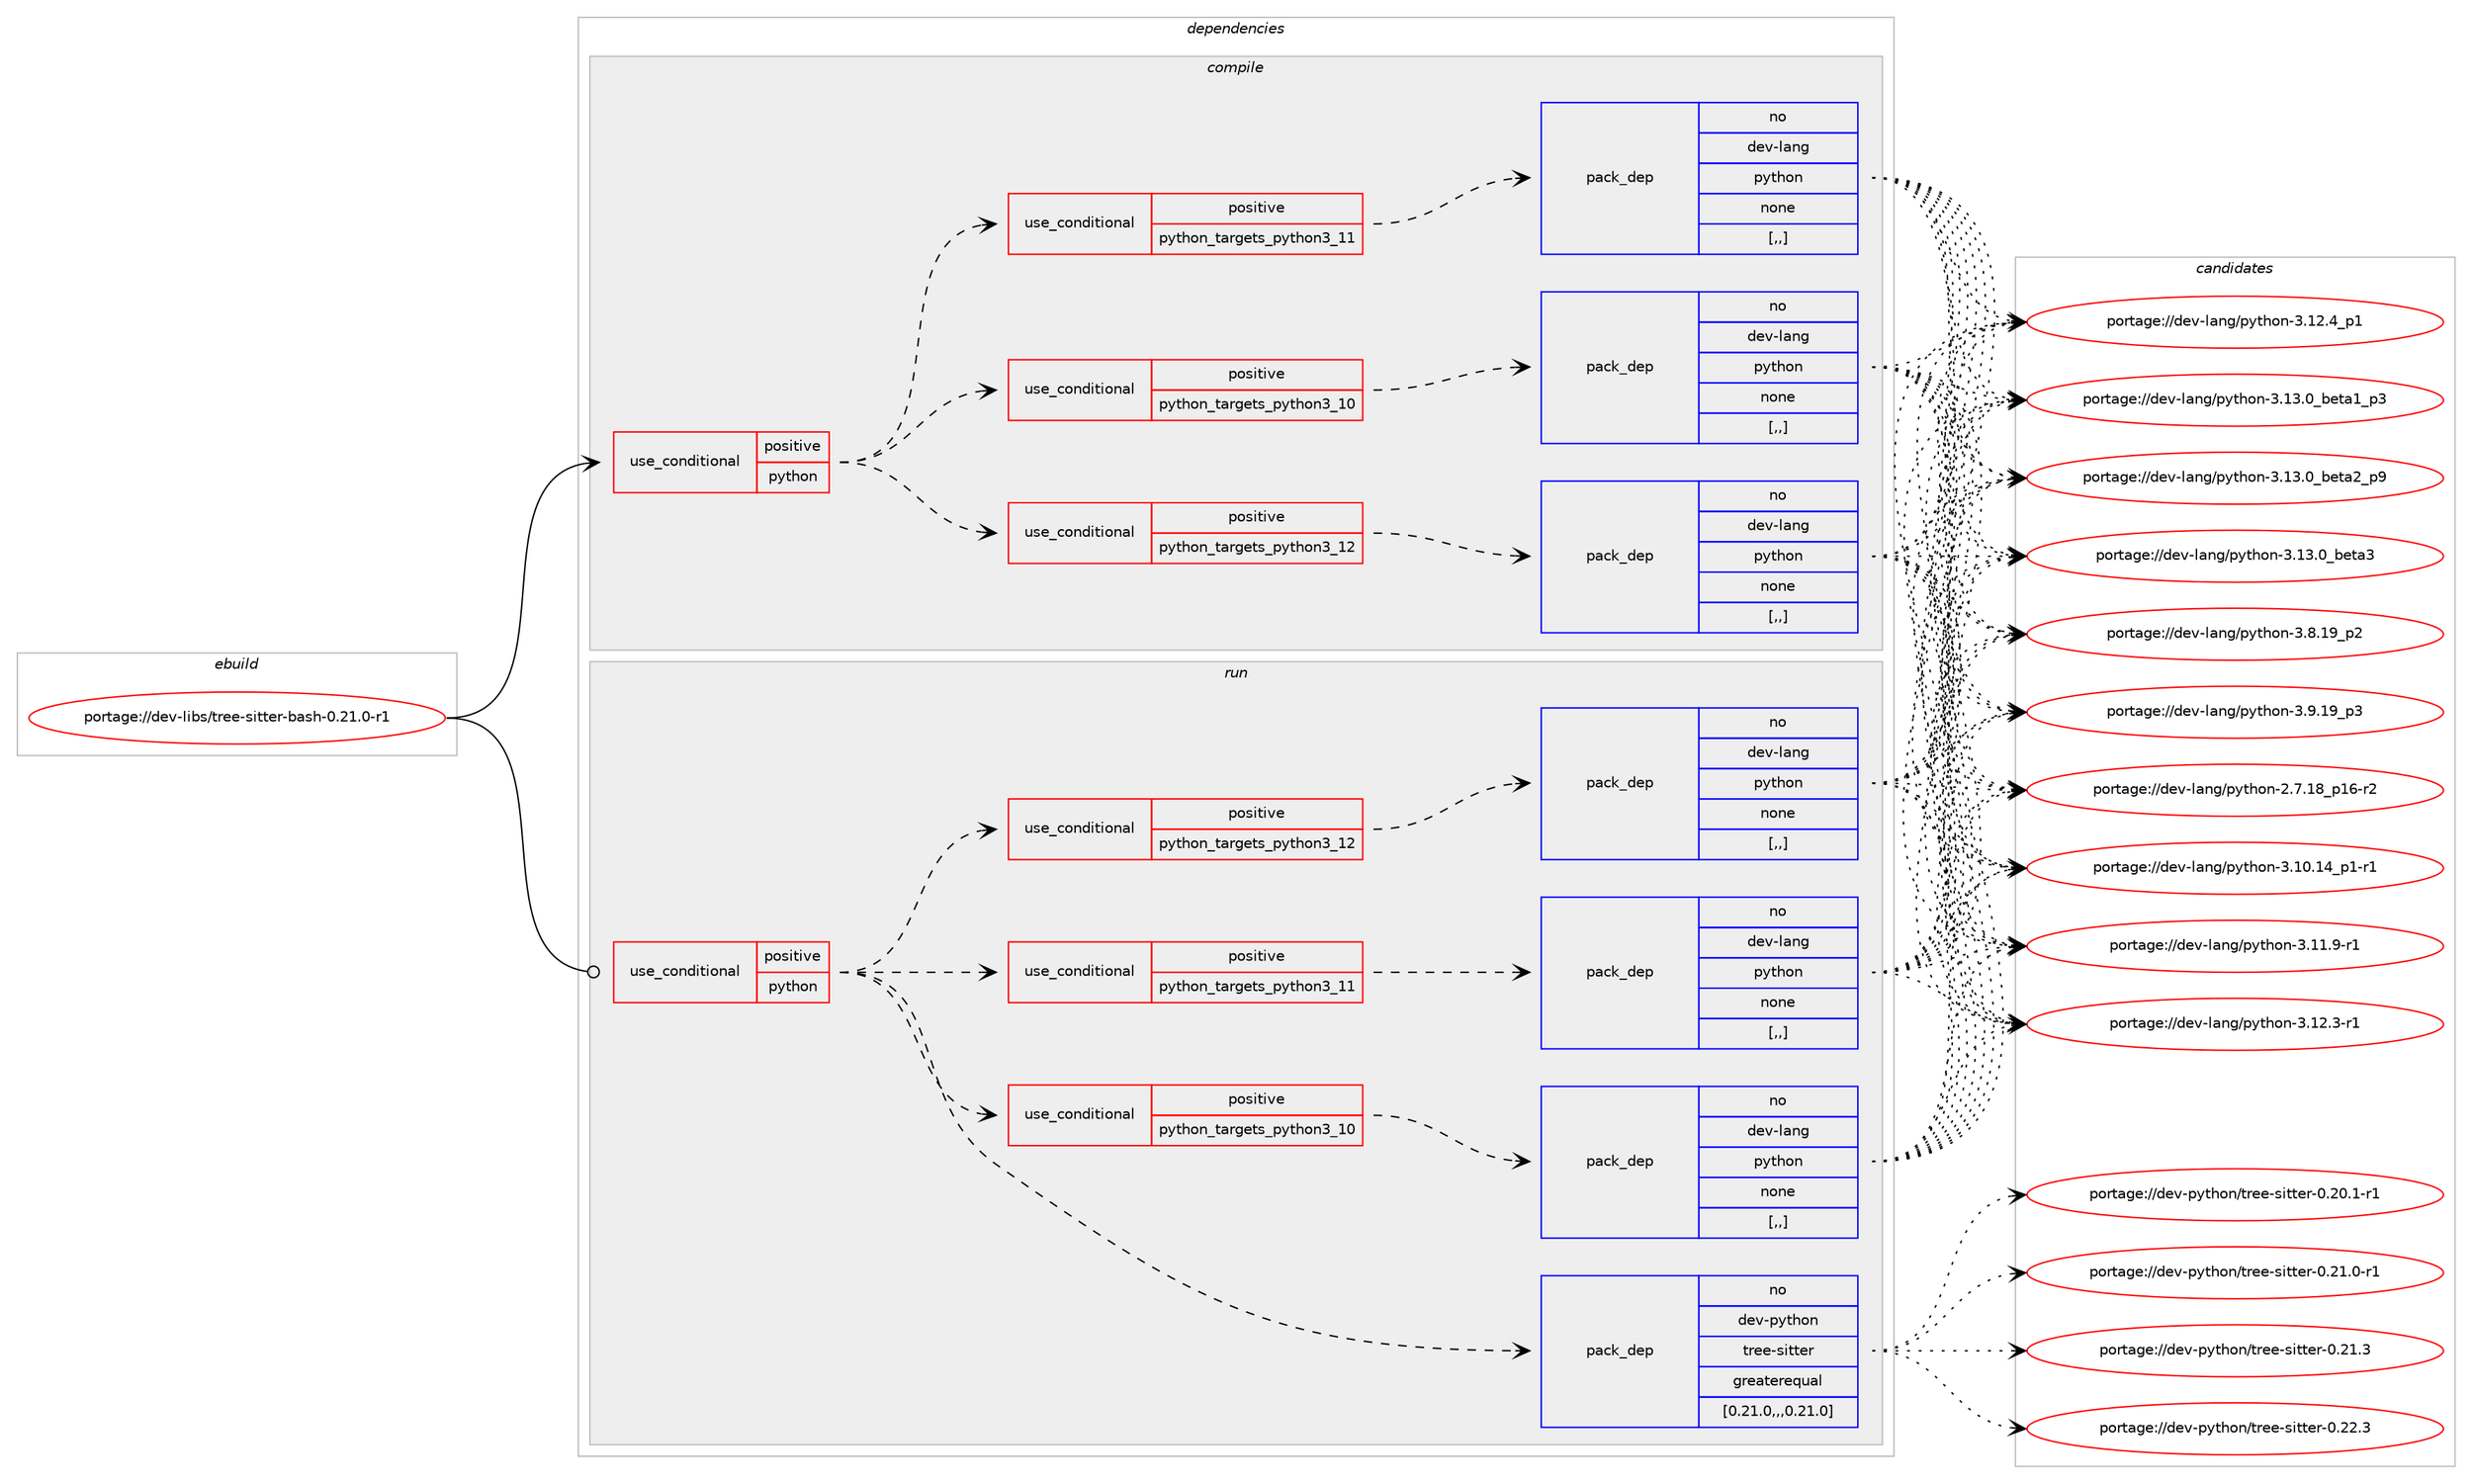 digraph prolog {

# *************
# Graph options
# *************

newrank=true;
concentrate=true;
compound=true;
graph [rankdir=LR,fontname=Helvetica,fontsize=10,ranksep=1.5];#, ranksep=2.5, nodesep=0.2];
edge  [arrowhead=vee];
node  [fontname=Helvetica,fontsize=10];

# **********
# The ebuild
# **********

subgraph cluster_leftcol {
color=gray;
rank=same;
label=<<i>ebuild</i>>;
id [label="portage://dev-libs/tree-sitter-bash-0.21.0-r1", color=red, width=4, href="../dev-libs/tree-sitter-bash-0.21.0-r1.svg"];
}

# ****************
# The dependencies
# ****************

subgraph cluster_midcol {
color=gray;
label=<<i>dependencies</i>>;
subgraph cluster_compile {
fillcolor="#eeeeee";
style=filled;
label=<<i>compile</i>>;
subgraph cond27491 {
dependency111448 [label=<<TABLE BORDER="0" CELLBORDER="1" CELLSPACING="0" CELLPADDING="4"><TR><TD ROWSPAN="3" CELLPADDING="10">use_conditional</TD></TR><TR><TD>positive</TD></TR><TR><TD>python</TD></TR></TABLE>>, shape=none, color=red];
subgraph cond27492 {
dependency111449 [label=<<TABLE BORDER="0" CELLBORDER="1" CELLSPACING="0" CELLPADDING="4"><TR><TD ROWSPAN="3" CELLPADDING="10">use_conditional</TD></TR><TR><TD>positive</TD></TR><TR><TD>python_targets_python3_10</TD></TR></TABLE>>, shape=none, color=red];
subgraph pack82793 {
dependency111450 [label=<<TABLE BORDER="0" CELLBORDER="1" CELLSPACING="0" CELLPADDING="4" WIDTH="220"><TR><TD ROWSPAN="6" CELLPADDING="30">pack_dep</TD></TR><TR><TD WIDTH="110">no</TD></TR><TR><TD>dev-lang</TD></TR><TR><TD>python</TD></TR><TR><TD>none</TD></TR><TR><TD>[,,]</TD></TR></TABLE>>, shape=none, color=blue];
}
dependency111449:e -> dependency111450:w [weight=20,style="dashed",arrowhead="vee"];
}
dependency111448:e -> dependency111449:w [weight=20,style="dashed",arrowhead="vee"];
subgraph cond27493 {
dependency111451 [label=<<TABLE BORDER="0" CELLBORDER="1" CELLSPACING="0" CELLPADDING="4"><TR><TD ROWSPAN="3" CELLPADDING="10">use_conditional</TD></TR><TR><TD>positive</TD></TR><TR><TD>python_targets_python3_11</TD></TR></TABLE>>, shape=none, color=red];
subgraph pack82794 {
dependency111452 [label=<<TABLE BORDER="0" CELLBORDER="1" CELLSPACING="0" CELLPADDING="4" WIDTH="220"><TR><TD ROWSPAN="6" CELLPADDING="30">pack_dep</TD></TR><TR><TD WIDTH="110">no</TD></TR><TR><TD>dev-lang</TD></TR><TR><TD>python</TD></TR><TR><TD>none</TD></TR><TR><TD>[,,]</TD></TR></TABLE>>, shape=none, color=blue];
}
dependency111451:e -> dependency111452:w [weight=20,style="dashed",arrowhead="vee"];
}
dependency111448:e -> dependency111451:w [weight=20,style="dashed",arrowhead="vee"];
subgraph cond27494 {
dependency111453 [label=<<TABLE BORDER="0" CELLBORDER="1" CELLSPACING="0" CELLPADDING="4"><TR><TD ROWSPAN="3" CELLPADDING="10">use_conditional</TD></TR><TR><TD>positive</TD></TR><TR><TD>python_targets_python3_12</TD></TR></TABLE>>, shape=none, color=red];
subgraph pack82795 {
dependency111454 [label=<<TABLE BORDER="0" CELLBORDER="1" CELLSPACING="0" CELLPADDING="4" WIDTH="220"><TR><TD ROWSPAN="6" CELLPADDING="30">pack_dep</TD></TR><TR><TD WIDTH="110">no</TD></TR><TR><TD>dev-lang</TD></TR><TR><TD>python</TD></TR><TR><TD>none</TD></TR><TR><TD>[,,]</TD></TR></TABLE>>, shape=none, color=blue];
}
dependency111453:e -> dependency111454:w [weight=20,style="dashed",arrowhead="vee"];
}
dependency111448:e -> dependency111453:w [weight=20,style="dashed",arrowhead="vee"];
}
id:e -> dependency111448:w [weight=20,style="solid",arrowhead="vee"];
}
subgraph cluster_compileandrun {
fillcolor="#eeeeee";
style=filled;
label=<<i>compile and run</i>>;
}
subgraph cluster_run {
fillcolor="#eeeeee";
style=filled;
label=<<i>run</i>>;
subgraph cond27495 {
dependency111455 [label=<<TABLE BORDER="0" CELLBORDER="1" CELLSPACING="0" CELLPADDING="4"><TR><TD ROWSPAN="3" CELLPADDING="10">use_conditional</TD></TR><TR><TD>positive</TD></TR><TR><TD>python</TD></TR></TABLE>>, shape=none, color=red];
subgraph cond27496 {
dependency111456 [label=<<TABLE BORDER="0" CELLBORDER="1" CELLSPACING="0" CELLPADDING="4"><TR><TD ROWSPAN="3" CELLPADDING="10">use_conditional</TD></TR><TR><TD>positive</TD></TR><TR><TD>python_targets_python3_10</TD></TR></TABLE>>, shape=none, color=red];
subgraph pack82796 {
dependency111457 [label=<<TABLE BORDER="0" CELLBORDER="1" CELLSPACING="0" CELLPADDING="4" WIDTH="220"><TR><TD ROWSPAN="6" CELLPADDING="30">pack_dep</TD></TR><TR><TD WIDTH="110">no</TD></TR><TR><TD>dev-lang</TD></TR><TR><TD>python</TD></TR><TR><TD>none</TD></TR><TR><TD>[,,]</TD></TR></TABLE>>, shape=none, color=blue];
}
dependency111456:e -> dependency111457:w [weight=20,style="dashed",arrowhead="vee"];
}
dependency111455:e -> dependency111456:w [weight=20,style="dashed",arrowhead="vee"];
subgraph cond27497 {
dependency111458 [label=<<TABLE BORDER="0" CELLBORDER="1" CELLSPACING="0" CELLPADDING="4"><TR><TD ROWSPAN="3" CELLPADDING="10">use_conditional</TD></TR><TR><TD>positive</TD></TR><TR><TD>python_targets_python3_11</TD></TR></TABLE>>, shape=none, color=red];
subgraph pack82797 {
dependency111459 [label=<<TABLE BORDER="0" CELLBORDER="1" CELLSPACING="0" CELLPADDING="4" WIDTH="220"><TR><TD ROWSPAN="6" CELLPADDING="30">pack_dep</TD></TR><TR><TD WIDTH="110">no</TD></TR><TR><TD>dev-lang</TD></TR><TR><TD>python</TD></TR><TR><TD>none</TD></TR><TR><TD>[,,]</TD></TR></TABLE>>, shape=none, color=blue];
}
dependency111458:e -> dependency111459:w [weight=20,style="dashed",arrowhead="vee"];
}
dependency111455:e -> dependency111458:w [weight=20,style="dashed",arrowhead="vee"];
subgraph cond27498 {
dependency111460 [label=<<TABLE BORDER="0" CELLBORDER="1" CELLSPACING="0" CELLPADDING="4"><TR><TD ROWSPAN="3" CELLPADDING="10">use_conditional</TD></TR><TR><TD>positive</TD></TR><TR><TD>python_targets_python3_12</TD></TR></TABLE>>, shape=none, color=red];
subgraph pack82798 {
dependency111461 [label=<<TABLE BORDER="0" CELLBORDER="1" CELLSPACING="0" CELLPADDING="4" WIDTH="220"><TR><TD ROWSPAN="6" CELLPADDING="30">pack_dep</TD></TR><TR><TD WIDTH="110">no</TD></TR><TR><TD>dev-lang</TD></TR><TR><TD>python</TD></TR><TR><TD>none</TD></TR><TR><TD>[,,]</TD></TR></TABLE>>, shape=none, color=blue];
}
dependency111460:e -> dependency111461:w [weight=20,style="dashed",arrowhead="vee"];
}
dependency111455:e -> dependency111460:w [weight=20,style="dashed",arrowhead="vee"];
subgraph pack82799 {
dependency111462 [label=<<TABLE BORDER="0" CELLBORDER="1" CELLSPACING="0" CELLPADDING="4" WIDTH="220"><TR><TD ROWSPAN="6" CELLPADDING="30">pack_dep</TD></TR><TR><TD WIDTH="110">no</TD></TR><TR><TD>dev-python</TD></TR><TR><TD>tree-sitter</TD></TR><TR><TD>greaterequal</TD></TR><TR><TD>[0.21.0,,,0.21.0]</TD></TR></TABLE>>, shape=none, color=blue];
}
dependency111455:e -> dependency111462:w [weight=20,style="dashed",arrowhead="vee"];
}
id:e -> dependency111455:w [weight=20,style="solid",arrowhead="odot"];
}
}

# **************
# The candidates
# **************

subgraph cluster_choices {
rank=same;
color=gray;
label=<<i>candidates</i>>;

subgraph choice82793 {
color=black;
nodesep=1;
choice100101118451089711010347112121116104111110455046554649569511249544511450 [label="portage://dev-lang/python-2.7.18_p16-r2", color=red, width=4,href="../dev-lang/python-2.7.18_p16-r2.svg"];
choice100101118451089711010347112121116104111110455146494846495295112494511449 [label="portage://dev-lang/python-3.10.14_p1-r1", color=red, width=4,href="../dev-lang/python-3.10.14_p1-r1.svg"];
choice100101118451089711010347112121116104111110455146494946574511449 [label="portage://dev-lang/python-3.11.9-r1", color=red, width=4,href="../dev-lang/python-3.11.9-r1.svg"];
choice100101118451089711010347112121116104111110455146495046514511449 [label="portage://dev-lang/python-3.12.3-r1", color=red, width=4,href="../dev-lang/python-3.12.3-r1.svg"];
choice100101118451089711010347112121116104111110455146495046529511249 [label="portage://dev-lang/python-3.12.4_p1", color=red, width=4,href="../dev-lang/python-3.12.4_p1.svg"];
choice10010111845108971101034711212111610411111045514649514648959810111697499511251 [label="portage://dev-lang/python-3.13.0_beta1_p3", color=red, width=4,href="../dev-lang/python-3.13.0_beta1_p3.svg"];
choice10010111845108971101034711212111610411111045514649514648959810111697509511257 [label="portage://dev-lang/python-3.13.0_beta2_p9", color=red, width=4,href="../dev-lang/python-3.13.0_beta2_p9.svg"];
choice1001011184510897110103471121211161041111104551464951464895981011169751 [label="portage://dev-lang/python-3.13.0_beta3", color=red, width=4,href="../dev-lang/python-3.13.0_beta3.svg"];
choice100101118451089711010347112121116104111110455146564649579511250 [label="portage://dev-lang/python-3.8.19_p2", color=red, width=4,href="../dev-lang/python-3.8.19_p2.svg"];
choice100101118451089711010347112121116104111110455146574649579511251 [label="portage://dev-lang/python-3.9.19_p3", color=red, width=4,href="../dev-lang/python-3.9.19_p3.svg"];
dependency111450:e -> choice100101118451089711010347112121116104111110455046554649569511249544511450:w [style=dotted,weight="100"];
dependency111450:e -> choice100101118451089711010347112121116104111110455146494846495295112494511449:w [style=dotted,weight="100"];
dependency111450:e -> choice100101118451089711010347112121116104111110455146494946574511449:w [style=dotted,weight="100"];
dependency111450:e -> choice100101118451089711010347112121116104111110455146495046514511449:w [style=dotted,weight="100"];
dependency111450:e -> choice100101118451089711010347112121116104111110455146495046529511249:w [style=dotted,weight="100"];
dependency111450:e -> choice10010111845108971101034711212111610411111045514649514648959810111697499511251:w [style=dotted,weight="100"];
dependency111450:e -> choice10010111845108971101034711212111610411111045514649514648959810111697509511257:w [style=dotted,weight="100"];
dependency111450:e -> choice1001011184510897110103471121211161041111104551464951464895981011169751:w [style=dotted,weight="100"];
dependency111450:e -> choice100101118451089711010347112121116104111110455146564649579511250:w [style=dotted,weight="100"];
dependency111450:e -> choice100101118451089711010347112121116104111110455146574649579511251:w [style=dotted,weight="100"];
}
subgraph choice82794 {
color=black;
nodesep=1;
choice100101118451089711010347112121116104111110455046554649569511249544511450 [label="portage://dev-lang/python-2.7.18_p16-r2", color=red, width=4,href="../dev-lang/python-2.7.18_p16-r2.svg"];
choice100101118451089711010347112121116104111110455146494846495295112494511449 [label="portage://dev-lang/python-3.10.14_p1-r1", color=red, width=4,href="../dev-lang/python-3.10.14_p1-r1.svg"];
choice100101118451089711010347112121116104111110455146494946574511449 [label="portage://dev-lang/python-3.11.9-r1", color=red, width=4,href="../dev-lang/python-3.11.9-r1.svg"];
choice100101118451089711010347112121116104111110455146495046514511449 [label="portage://dev-lang/python-3.12.3-r1", color=red, width=4,href="../dev-lang/python-3.12.3-r1.svg"];
choice100101118451089711010347112121116104111110455146495046529511249 [label="portage://dev-lang/python-3.12.4_p1", color=red, width=4,href="../dev-lang/python-3.12.4_p1.svg"];
choice10010111845108971101034711212111610411111045514649514648959810111697499511251 [label="portage://dev-lang/python-3.13.0_beta1_p3", color=red, width=4,href="../dev-lang/python-3.13.0_beta1_p3.svg"];
choice10010111845108971101034711212111610411111045514649514648959810111697509511257 [label="portage://dev-lang/python-3.13.0_beta2_p9", color=red, width=4,href="../dev-lang/python-3.13.0_beta2_p9.svg"];
choice1001011184510897110103471121211161041111104551464951464895981011169751 [label="portage://dev-lang/python-3.13.0_beta3", color=red, width=4,href="../dev-lang/python-3.13.0_beta3.svg"];
choice100101118451089711010347112121116104111110455146564649579511250 [label="portage://dev-lang/python-3.8.19_p2", color=red, width=4,href="../dev-lang/python-3.8.19_p2.svg"];
choice100101118451089711010347112121116104111110455146574649579511251 [label="portage://dev-lang/python-3.9.19_p3", color=red, width=4,href="../dev-lang/python-3.9.19_p3.svg"];
dependency111452:e -> choice100101118451089711010347112121116104111110455046554649569511249544511450:w [style=dotted,weight="100"];
dependency111452:e -> choice100101118451089711010347112121116104111110455146494846495295112494511449:w [style=dotted,weight="100"];
dependency111452:e -> choice100101118451089711010347112121116104111110455146494946574511449:w [style=dotted,weight="100"];
dependency111452:e -> choice100101118451089711010347112121116104111110455146495046514511449:w [style=dotted,weight="100"];
dependency111452:e -> choice100101118451089711010347112121116104111110455146495046529511249:w [style=dotted,weight="100"];
dependency111452:e -> choice10010111845108971101034711212111610411111045514649514648959810111697499511251:w [style=dotted,weight="100"];
dependency111452:e -> choice10010111845108971101034711212111610411111045514649514648959810111697509511257:w [style=dotted,weight="100"];
dependency111452:e -> choice1001011184510897110103471121211161041111104551464951464895981011169751:w [style=dotted,weight="100"];
dependency111452:e -> choice100101118451089711010347112121116104111110455146564649579511250:w [style=dotted,weight="100"];
dependency111452:e -> choice100101118451089711010347112121116104111110455146574649579511251:w [style=dotted,weight="100"];
}
subgraph choice82795 {
color=black;
nodesep=1;
choice100101118451089711010347112121116104111110455046554649569511249544511450 [label="portage://dev-lang/python-2.7.18_p16-r2", color=red, width=4,href="../dev-lang/python-2.7.18_p16-r2.svg"];
choice100101118451089711010347112121116104111110455146494846495295112494511449 [label="portage://dev-lang/python-3.10.14_p1-r1", color=red, width=4,href="../dev-lang/python-3.10.14_p1-r1.svg"];
choice100101118451089711010347112121116104111110455146494946574511449 [label="portage://dev-lang/python-3.11.9-r1", color=red, width=4,href="../dev-lang/python-3.11.9-r1.svg"];
choice100101118451089711010347112121116104111110455146495046514511449 [label="portage://dev-lang/python-3.12.3-r1", color=red, width=4,href="../dev-lang/python-3.12.3-r1.svg"];
choice100101118451089711010347112121116104111110455146495046529511249 [label="portage://dev-lang/python-3.12.4_p1", color=red, width=4,href="../dev-lang/python-3.12.4_p1.svg"];
choice10010111845108971101034711212111610411111045514649514648959810111697499511251 [label="portage://dev-lang/python-3.13.0_beta1_p3", color=red, width=4,href="../dev-lang/python-3.13.0_beta1_p3.svg"];
choice10010111845108971101034711212111610411111045514649514648959810111697509511257 [label="portage://dev-lang/python-3.13.0_beta2_p9", color=red, width=4,href="../dev-lang/python-3.13.0_beta2_p9.svg"];
choice1001011184510897110103471121211161041111104551464951464895981011169751 [label="portage://dev-lang/python-3.13.0_beta3", color=red, width=4,href="../dev-lang/python-3.13.0_beta3.svg"];
choice100101118451089711010347112121116104111110455146564649579511250 [label="portage://dev-lang/python-3.8.19_p2", color=red, width=4,href="../dev-lang/python-3.8.19_p2.svg"];
choice100101118451089711010347112121116104111110455146574649579511251 [label="portage://dev-lang/python-3.9.19_p3", color=red, width=4,href="../dev-lang/python-3.9.19_p3.svg"];
dependency111454:e -> choice100101118451089711010347112121116104111110455046554649569511249544511450:w [style=dotted,weight="100"];
dependency111454:e -> choice100101118451089711010347112121116104111110455146494846495295112494511449:w [style=dotted,weight="100"];
dependency111454:e -> choice100101118451089711010347112121116104111110455146494946574511449:w [style=dotted,weight="100"];
dependency111454:e -> choice100101118451089711010347112121116104111110455146495046514511449:w [style=dotted,weight="100"];
dependency111454:e -> choice100101118451089711010347112121116104111110455146495046529511249:w [style=dotted,weight="100"];
dependency111454:e -> choice10010111845108971101034711212111610411111045514649514648959810111697499511251:w [style=dotted,weight="100"];
dependency111454:e -> choice10010111845108971101034711212111610411111045514649514648959810111697509511257:w [style=dotted,weight="100"];
dependency111454:e -> choice1001011184510897110103471121211161041111104551464951464895981011169751:w [style=dotted,weight="100"];
dependency111454:e -> choice100101118451089711010347112121116104111110455146564649579511250:w [style=dotted,weight="100"];
dependency111454:e -> choice100101118451089711010347112121116104111110455146574649579511251:w [style=dotted,weight="100"];
}
subgraph choice82796 {
color=black;
nodesep=1;
choice100101118451089711010347112121116104111110455046554649569511249544511450 [label="portage://dev-lang/python-2.7.18_p16-r2", color=red, width=4,href="../dev-lang/python-2.7.18_p16-r2.svg"];
choice100101118451089711010347112121116104111110455146494846495295112494511449 [label="portage://dev-lang/python-3.10.14_p1-r1", color=red, width=4,href="../dev-lang/python-3.10.14_p1-r1.svg"];
choice100101118451089711010347112121116104111110455146494946574511449 [label="portage://dev-lang/python-3.11.9-r1", color=red, width=4,href="../dev-lang/python-3.11.9-r1.svg"];
choice100101118451089711010347112121116104111110455146495046514511449 [label="portage://dev-lang/python-3.12.3-r1", color=red, width=4,href="../dev-lang/python-3.12.3-r1.svg"];
choice100101118451089711010347112121116104111110455146495046529511249 [label="portage://dev-lang/python-3.12.4_p1", color=red, width=4,href="../dev-lang/python-3.12.4_p1.svg"];
choice10010111845108971101034711212111610411111045514649514648959810111697499511251 [label="portage://dev-lang/python-3.13.0_beta1_p3", color=red, width=4,href="../dev-lang/python-3.13.0_beta1_p3.svg"];
choice10010111845108971101034711212111610411111045514649514648959810111697509511257 [label="portage://dev-lang/python-3.13.0_beta2_p9", color=red, width=4,href="../dev-lang/python-3.13.0_beta2_p9.svg"];
choice1001011184510897110103471121211161041111104551464951464895981011169751 [label="portage://dev-lang/python-3.13.0_beta3", color=red, width=4,href="../dev-lang/python-3.13.0_beta3.svg"];
choice100101118451089711010347112121116104111110455146564649579511250 [label="portage://dev-lang/python-3.8.19_p2", color=red, width=4,href="../dev-lang/python-3.8.19_p2.svg"];
choice100101118451089711010347112121116104111110455146574649579511251 [label="portage://dev-lang/python-3.9.19_p3", color=red, width=4,href="../dev-lang/python-3.9.19_p3.svg"];
dependency111457:e -> choice100101118451089711010347112121116104111110455046554649569511249544511450:w [style=dotted,weight="100"];
dependency111457:e -> choice100101118451089711010347112121116104111110455146494846495295112494511449:w [style=dotted,weight="100"];
dependency111457:e -> choice100101118451089711010347112121116104111110455146494946574511449:w [style=dotted,weight="100"];
dependency111457:e -> choice100101118451089711010347112121116104111110455146495046514511449:w [style=dotted,weight="100"];
dependency111457:e -> choice100101118451089711010347112121116104111110455146495046529511249:w [style=dotted,weight="100"];
dependency111457:e -> choice10010111845108971101034711212111610411111045514649514648959810111697499511251:w [style=dotted,weight="100"];
dependency111457:e -> choice10010111845108971101034711212111610411111045514649514648959810111697509511257:w [style=dotted,weight="100"];
dependency111457:e -> choice1001011184510897110103471121211161041111104551464951464895981011169751:w [style=dotted,weight="100"];
dependency111457:e -> choice100101118451089711010347112121116104111110455146564649579511250:w [style=dotted,weight="100"];
dependency111457:e -> choice100101118451089711010347112121116104111110455146574649579511251:w [style=dotted,weight="100"];
}
subgraph choice82797 {
color=black;
nodesep=1;
choice100101118451089711010347112121116104111110455046554649569511249544511450 [label="portage://dev-lang/python-2.7.18_p16-r2", color=red, width=4,href="../dev-lang/python-2.7.18_p16-r2.svg"];
choice100101118451089711010347112121116104111110455146494846495295112494511449 [label="portage://dev-lang/python-3.10.14_p1-r1", color=red, width=4,href="../dev-lang/python-3.10.14_p1-r1.svg"];
choice100101118451089711010347112121116104111110455146494946574511449 [label="portage://dev-lang/python-3.11.9-r1", color=red, width=4,href="../dev-lang/python-3.11.9-r1.svg"];
choice100101118451089711010347112121116104111110455146495046514511449 [label="portage://dev-lang/python-3.12.3-r1", color=red, width=4,href="../dev-lang/python-3.12.3-r1.svg"];
choice100101118451089711010347112121116104111110455146495046529511249 [label="portage://dev-lang/python-3.12.4_p1", color=red, width=4,href="../dev-lang/python-3.12.4_p1.svg"];
choice10010111845108971101034711212111610411111045514649514648959810111697499511251 [label="portage://dev-lang/python-3.13.0_beta1_p3", color=red, width=4,href="../dev-lang/python-3.13.0_beta1_p3.svg"];
choice10010111845108971101034711212111610411111045514649514648959810111697509511257 [label="portage://dev-lang/python-3.13.0_beta2_p9", color=red, width=4,href="../dev-lang/python-3.13.0_beta2_p9.svg"];
choice1001011184510897110103471121211161041111104551464951464895981011169751 [label="portage://dev-lang/python-3.13.0_beta3", color=red, width=4,href="../dev-lang/python-3.13.0_beta3.svg"];
choice100101118451089711010347112121116104111110455146564649579511250 [label="portage://dev-lang/python-3.8.19_p2", color=red, width=4,href="../dev-lang/python-3.8.19_p2.svg"];
choice100101118451089711010347112121116104111110455146574649579511251 [label="portage://dev-lang/python-3.9.19_p3", color=red, width=4,href="../dev-lang/python-3.9.19_p3.svg"];
dependency111459:e -> choice100101118451089711010347112121116104111110455046554649569511249544511450:w [style=dotted,weight="100"];
dependency111459:e -> choice100101118451089711010347112121116104111110455146494846495295112494511449:w [style=dotted,weight="100"];
dependency111459:e -> choice100101118451089711010347112121116104111110455146494946574511449:w [style=dotted,weight="100"];
dependency111459:e -> choice100101118451089711010347112121116104111110455146495046514511449:w [style=dotted,weight="100"];
dependency111459:e -> choice100101118451089711010347112121116104111110455146495046529511249:w [style=dotted,weight="100"];
dependency111459:e -> choice10010111845108971101034711212111610411111045514649514648959810111697499511251:w [style=dotted,weight="100"];
dependency111459:e -> choice10010111845108971101034711212111610411111045514649514648959810111697509511257:w [style=dotted,weight="100"];
dependency111459:e -> choice1001011184510897110103471121211161041111104551464951464895981011169751:w [style=dotted,weight="100"];
dependency111459:e -> choice100101118451089711010347112121116104111110455146564649579511250:w [style=dotted,weight="100"];
dependency111459:e -> choice100101118451089711010347112121116104111110455146574649579511251:w [style=dotted,weight="100"];
}
subgraph choice82798 {
color=black;
nodesep=1;
choice100101118451089711010347112121116104111110455046554649569511249544511450 [label="portage://dev-lang/python-2.7.18_p16-r2", color=red, width=4,href="../dev-lang/python-2.7.18_p16-r2.svg"];
choice100101118451089711010347112121116104111110455146494846495295112494511449 [label="portage://dev-lang/python-3.10.14_p1-r1", color=red, width=4,href="../dev-lang/python-3.10.14_p1-r1.svg"];
choice100101118451089711010347112121116104111110455146494946574511449 [label="portage://dev-lang/python-3.11.9-r1", color=red, width=4,href="../dev-lang/python-3.11.9-r1.svg"];
choice100101118451089711010347112121116104111110455146495046514511449 [label="portage://dev-lang/python-3.12.3-r1", color=red, width=4,href="../dev-lang/python-3.12.3-r1.svg"];
choice100101118451089711010347112121116104111110455146495046529511249 [label="portage://dev-lang/python-3.12.4_p1", color=red, width=4,href="../dev-lang/python-3.12.4_p1.svg"];
choice10010111845108971101034711212111610411111045514649514648959810111697499511251 [label="portage://dev-lang/python-3.13.0_beta1_p3", color=red, width=4,href="../dev-lang/python-3.13.0_beta1_p3.svg"];
choice10010111845108971101034711212111610411111045514649514648959810111697509511257 [label="portage://dev-lang/python-3.13.0_beta2_p9", color=red, width=4,href="../dev-lang/python-3.13.0_beta2_p9.svg"];
choice1001011184510897110103471121211161041111104551464951464895981011169751 [label="portage://dev-lang/python-3.13.0_beta3", color=red, width=4,href="../dev-lang/python-3.13.0_beta3.svg"];
choice100101118451089711010347112121116104111110455146564649579511250 [label="portage://dev-lang/python-3.8.19_p2", color=red, width=4,href="../dev-lang/python-3.8.19_p2.svg"];
choice100101118451089711010347112121116104111110455146574649579511251 [label="portage://dev-lang/python-3.9.19_p3", color=red, width=4,href="../dev-lang/python-3.9.19_p3.svg"];
dependency111461:e -> choice100101118451089711010347112121116104111110455046554649569511249544511450:w [style=dotted,weight="100"];
dependency111461:e -> choice100101118451089711010347112121116104111110455146494846495295112494511449:w [style=dotted,weight="100"];
dependency111461:e -> choice100101118451089711010347112121116104111110455146494946574511449:w [style=dotted,weight="100"];
dependency111461:e -> choice100101118451089711010347112121116104111110455146495046514511449:w [style=dotted,weight="100"];
dependency111461:e -> choice100101118451089711010347112121116104111110455146495046529511249:w [style=dotted,weight="100"];
dependency111461:e -> choice10010111845108971101034711212111610411111045514649514648959810111697499511251:w [style=dotted,weight="100"];
dependency111461:e -> choice10010111845108971101034711212111610411111045514649514648959810111697509511257:w [style=dotted,weight="100"];
dependency111461:e -> choice1001011184510897110103471121211161041111104551464951464895981011169751:w [style=dotted,weight="100"];
dependency111461:e -> choice100101118451089711010347112121116104111110455146564649579511250:w [style=dotted,weight="100"];
dependency111461:e -> choice100101118451089711010347112121116104111110455146574649579511251:w [style=dotted,weight="100"];
}
subgraph choice82799 {
color=black;
nodesep=1;
choice100101118451121211161041111104711611410110145115105116116101114454846504846494511449 [label="portage://dev-python/tree-sitter-0.20.1-r1", color=red, width=4,href="../dev-python/tree-sitter-0.20.1-r1.svg"];
choice100101118451121211161041111104711611410110145115105116116101114454846504946484511449 [label="portage://dev-python/tree-sitter-0.21.0-r1", color=red, width=4,href="../dev-python/tree-sitter-0.21.0-r1.svg"];
choice10010111845112121116104111110471161141011014511510511611610111445484650494651 [label="portage://dev-python/tree-sitter-0.21.3", color=red, width=4,href="../dev-python/tree-sitter-0.21.3.svg"];
choice10010111845112121116104111110471161141011014511510511611610111445484650504651 [label="portage://dev-python/tree-sitter-0.22.3", color=red, width=4,href="../dev-python/tree-sitter-0.22.3.svg"];
dependency111462:e -> choice100101118451121211161041111104711611410110145115105116116101114454846504846494511449:w [style=dotted,weight="100"];
dependency111462:e -> choice100101118451121211161041111104711611410110145115105116116101114454846504946484511449:w [style=dotted,weight="100"];
dependency111462:e -> choice10010111845112121116104111110471161141011014511510511611610111445484650494651:w [style=dotted,weight="100"];
dependency111462:e -> choice10010111845112121116104111110471161141011014511510511611610111445484650504651:w [style=dotted,weight="100"];
}
}

}
